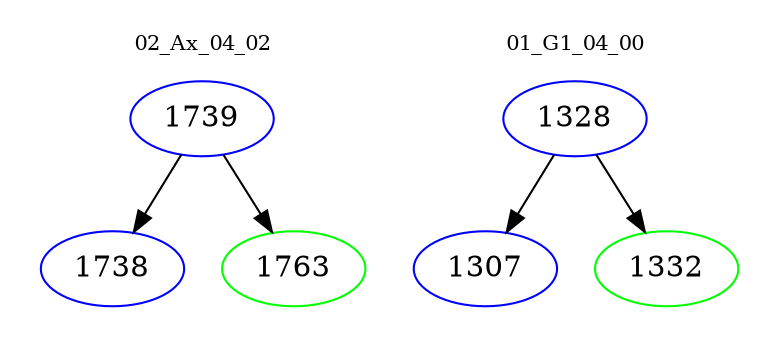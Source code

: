 digraph{
subgraph cluster_0 {
color = white
label = "02_Ax_04_02";
fontsize=10;
T0_1739 [label="1739", color="blue"]
T0_1739 -> T0_1738 [color="black"]
T0_1738 [label="1738", color="blue"]
T0_1739 -> T0_1763 [color="black"]
T0_1763 [label="1763", color="green"]
}
subgraph cluster_1 {
color = white
label = "01_G1_04_00";
fontsize=10;
T1_1328 [label="1328", color="blue"]
T1_1328 -> T1_1307 [color="black"]
T1_1307 [label="1307", color="blue"]
T1_1328 -> T1_1332 [color="black"]
T1_1332 [label="1332", color="green"]
}
}
